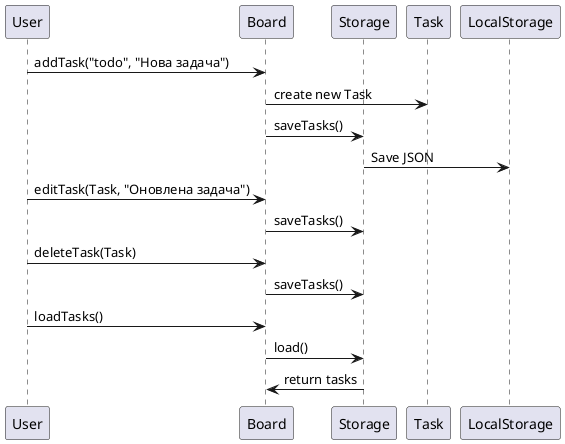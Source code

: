 @startuml
participant User
participant Board
participant Storage

User -> Board : addTask("todo", "Нова задача")
Board -> Task : create new Task
Board -> Storage : saveTasks()
Storage -> LocalStorage : Save JSON

User -> Board : editTask(Task, "Оновлена задача")
Board -> Storage : saveTasks()

User -> Board : deleteTask(Task)
Board -> Storage : saveTasks()

User -> Board : loadTasks()
Board -> Storage : load()
Storage -> Board : return tasks
@enduml
